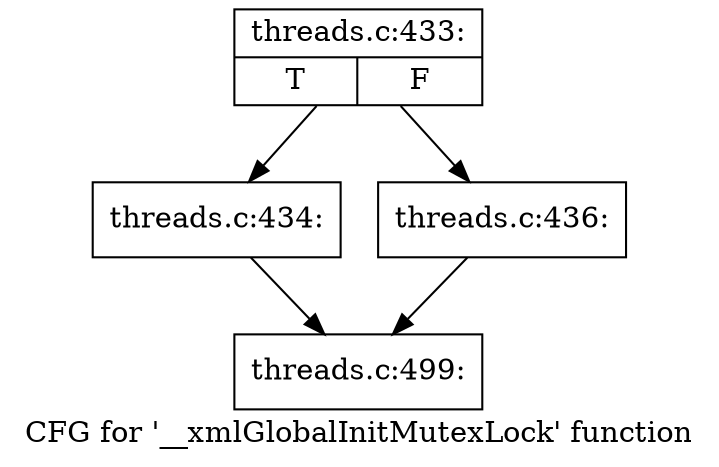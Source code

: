 digraph "CFG for '__xmlGlobalInitMutexLock' function" {
	label="CFG for '__xmlGlobalInitMutexLock' function";

	Node0x55d75a88ff90 [shape=record,label="{threads.c:433:|{<s0>T|<s1>F}}"];
	Node0x55d75a88ff90 -> Node0x55d75a894a40;
	Node0x55d75a88ff90 -> Node0x55d75a894a90;
	Node0x55d75a894a40 [shape=record,label="{threads.c:434:}"];
	Node0x55d75a894a40 -> Node0x55d75a88a360;
	Node0x55d75a894a90 [shape=record,label="{threads.c:436:}"];
	Node0x55d75a894a90 -> Node0x55d75a88a360;
	Node0x55d75a88a360 [shape=record,label="{threads.c:499:}"];
}

